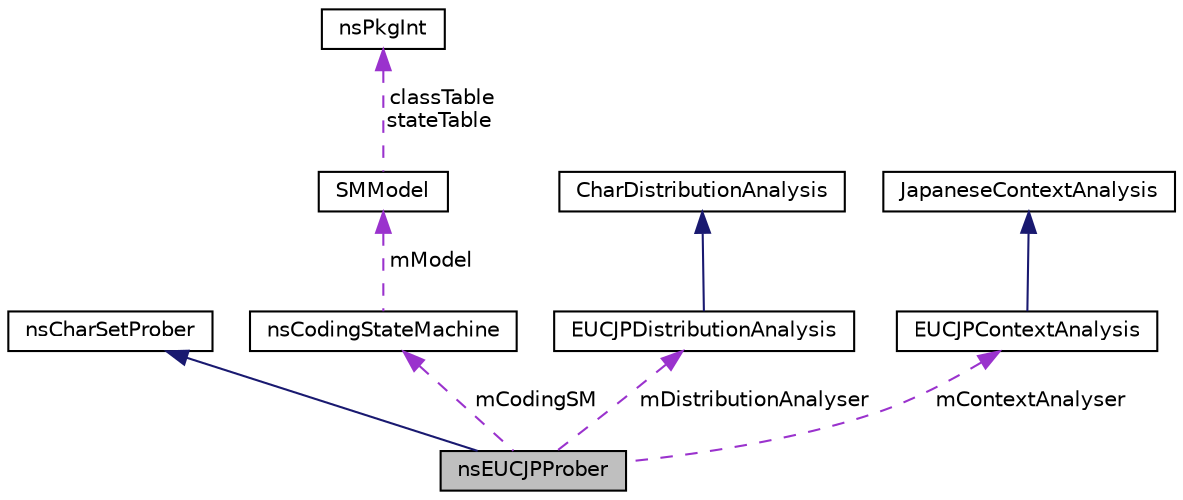 digraph "nsEUCJPProber"
{
  edge [fontname="Helvetica",fontsize="10",labelfontname="Helvetica",labelfontsize="10"];
  node [fontname="Helvetica",fontsize="10",shape=record];
  Node2 [label="nsEUCJPProber",height=0.2,width=0.4,color="black", fillcolor="grey75", style="filled", fontcolor="black"];
  Node3 -> Node2 [dir="back",color="midnightblue",fontsize="10",style="solid",fontname="Helvetica"];
  Node3 [label="nsCharSetProber",height=0.2,width=0.4,color="black", fillcolor="white", style="filled",URL="$classns_char_set_prober.html"];
  Node4 -> Node2 [dir="back",color="darkorchid3",fontsize="10",style="dashed",label=" mCodingSM" ,fontname="Helvetica"];
  Node4 [label="nsCodingStateMachine",height=0.2,width=0.4,color="black", fillcolor="white", style="filled",URL="$classns_coding_state_machine.html"];
  Node5 -> Node4 [dir="back",color="darkorchid3",fontsize="10",style="dashed",label=" mModel" ,fontname="Helvetica"];
  Node5 [label="SMModel",height=0.2,width=0.4,color="black", fillcolor="white", style="filled",URL="$struct_s_m_model.html"];
  Node6 -> Node5 [dir="back",color="darkorchid3",fontsize="10",style="dashed",label=" classTable\nstateTable" ,fontname="Helvetica"];
  Node6 [label="nsPkgInt",height=0.2,width=0.4,color="black", fillcolor="white", style="filled",URL="$structns_pkg_int.html"];
  Node7 -> Node2 [dir="back",color="darkorchid3",fontsize="10",style="dashed",label=" mDistributionAnalyser" ,fontname="Helvetica"];
  Node7 [label="EUCJPDistributionAnalysis",height=0.2,width=0.4,color="black", fillcolor="white", style="filled",URL="$class_e_u_c_j_p_distribution_analysis.html"];
  Node8 -> Node7 [dir="back",color="midnightblue",fontsize="10",style="solid",fontname="Helvetica"];
  Node8 [label="CharDistributionAnalysis",height=0.2,width=0.4,color="black", fillcolor="white", style="filled",URL="$class_char_distribution_analysis.html"];
  Node9 -> Node2 [dir="back",color="darkorchid3",fontsize="10",style="dashed",label=" mContextAnalyser" ,fontname="Helvetica"];
  Node9 [label="EUCJPContextAnalysis",height=0.2,width=0.4,color="black", fillcolor="white", style="filled",URL="$class_e_u_c_j_p_context_analysis.html"];
  Node10 -> Node9 [dir="back",color="midnightblue",fontsize="10",style="solid",fontname="Helvetica"];
  Node10 [label="JapaneseContextAnalysis",height=0.2,width=0.4,color="black", fillcolor="white", style="filled",URL="$class_japanese_context_analysis.html"];
}
